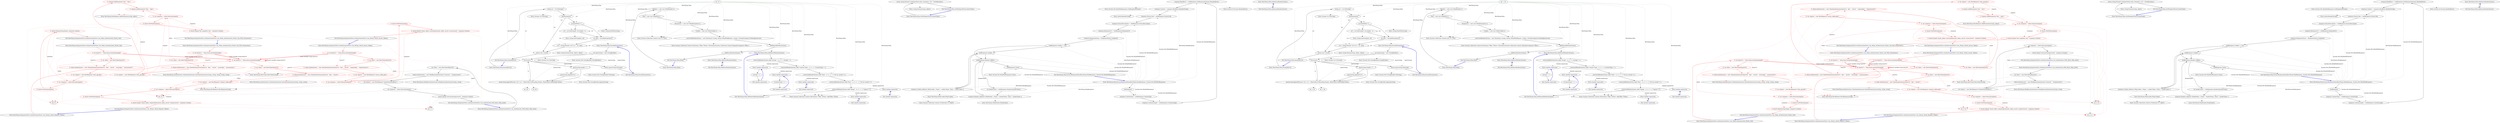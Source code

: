digraph  {
m0_44 [cluster="RestSharp.RestRequest.AddParameter(string, object)", file="AuthenticationTests.cs", label="Entry RestSharp.RestRequest.AddParameter(string, object)", span="219-219"];
m0_12 [cluster="RestSharp.IntegrationTests.AuthenticationTests.Can_Obtain_OAuth_Request_Token()", file="AuthenticationTests.cs", label="Entry RestSharp.IntegrationTests.AuthenticationTests.Can_Obtain_OAuth_Request_Token()", span="19-19"];
m0_13 [cluster="RestSharp.IntegrationTests.AuthenticationTests.Can_Obtain_OAuth_Request_Token()", color=red, community=0, file="AuthenticationTests.cs", label="0: var baseUrl = ''http://term.ie/oauth/example''", span="21-21"];
m0_14 [cluster="RestSharp.IntegrationTests.AuthenticationTests.Can_Obtain_OAuth_Request_Token()", color=red, community=0, file="AuthenticationTests.cs", label="0: var client = new RestClient(baseUrl)", span="22-22"];
m0_15 [cluster="RestSharp.IntegrationTests.AuthenticationTests.Can_Obtain_OAuth_Request_Token()", color=red, community=0, file="AuthenticationTests.cs", label="0: client.Authenticator = new OAuthAuthenticator(baseUrl, ''key'', ''secret'')", span="23-23"];
m0_17 [cluster="RestSharp.IntegrationTests.AuthenticationTests.Can_Obtain_OAuth_Request_Token()", color=red, community=0, file="AuthenticationTests.cs", label="0: var response = client.Execute(request)", span="25-25"];
m0_16 [cluster="RestSharp.IntegrationTests.AuthenticationTests.Can_Obtain_OAuth_Request_Token()", color=red, community=0, file="AuthenticationTests.cs", label="0: var request = new RestRequest(''request_token.php'')", span="24-24"];
m0_18 [cluster="RestSharp.IntegrationTests.AuthenticationTests.Can_Obtain_OAuth_Request_Token()", color=red, community=0, file="AuthenticationTests.cs", label="0: Assert.NotNull(response)", span="27-27"];
m0_19 [cluster="RestSharp.IntegrationTests.AuthenticationTests.Can_Obtain_OAuth_Request_Token()", color=red, community=0, file="AuthenticationTests.cs", label="0: Assert.Equal(''oauth_token=requestkey&oauth_token_secret=requestsecret'', response.Content)", span="28-28"];
m0_20 [cluster="RestSharp.IntegrationTests.AuthenticationTests.Can_Obtain_OAuth_Request_Token()", file="AuthenticationTests.cs", label="Exit RestSharp.IntegrationTests.AuthenticationTests.Can_Obtain_OAuth_Request_Token()", span="19-19"];
m0_33 [cluster="RestSharp.IntegrationTests.AuthenticationTests.Can_Make_Authenticated_OAuth_Call_With_Parameters()", file="AuthenticationTests.cs", label="Entry RestSharp.IntegrationTests.AuthenticationTests.Can_Make_Authenticated_OAuth_Call_With_Parameters()", span="46-46"];
m0_34 [cluster="RestSharp.IntegrationTests.AuthenticationTests.Can_Make_Authenticated_OAuth_Call_With_Parameters()", color=red, community=0, file="AuthenticationTests.cs", label="0: var baseUrl = ''http://term.ie/oauth/example''", span="48-48"];
m0_35 [cluster="RestSharp.IntegrationTests.AuthenticationTests.Can_Make_Authenticated_OAuth_Call_With_Parameters()", color=red, community=0, file="AuthenticationTests.cs", label="0: var client = new RestClient(baseUrl)", span="49-49"];
m0_36 [cluster="RestSharp.IntegrationTests.AuthenticationTests.Can_Make_Authenticated_OAuth_Call_With_Parameters()", color=red, community=0, file="AuthenticationTests.cs", label="0: client.Authenticator = new OAuthAuthenticator(baseUrl, ''key'', ''secret'', ''accesskey'', ''accesssecret'')", span="50-50"];
m0_40 [cluster="RestSharp.IntegrationTests.AuthenticationTests.Can_Make_Authenticated_OAuth_Call_With_Parameters()", color=red, community=0, file="AuthenticationTests.cs", label="0: var response = client.Execute(request)", span="54-54"];
m0_37 [cluster="RestSharp.IntegrationTests.AuthenticationTests.Can_Make_Authenticated_OAuth_Call_With_Parameters()", color=red, community=0, file="AuthenticationTests.cs", label="0: var request = new RestRequest(''echo_api.php'')", span="51-51"];
m0_38 [cluster="RestSharp.IntegrationTests.AuthenticationTests.Can_Make_Authenticated_OAuth_Call_With_Parameters()", color=red, community=0, file="AuthenticationTests.cs", label="0: request.AddParameter(''foo'', ''bar'')", span="52-52"];
m0_39 [cluster="RestSharp.IntegrationTests.AuthenticationTests.Can_Make_Authenticated_OAuth_Call_With_Parameters()", color=red, community=0, file="AuthenticationTests.cs", label="0: request.AddParameter(''fizz'', ''pop'')", span="53-53"];
m0_41 [cluster="RestSharp.IntegrationTests.AuthenticationTests.Can_Make_Authenticated_OAuth_Call_With_Parameters()", color=red, community=0, file="AuthenticationTests.cs", label="0: Assert.NotNull(response)", span="56-56"];
m0_42 [cluster="RestSharp.IntegrationTests.AuthenticationTests.Can_Make_Authenticated_OAuth_Call_With_Parameters()", color=red, community=0, file="AuthenticationTests.cs", label="0: Assert.Equal(''fizz=pop&foo=bar'', response.Content)", span="57-57"];
m0_43 [cluster="RestSharp.IntegrationTests.AuthenticationTests.Can_Make_Authenticated_OAuth_Call_With_Parameters()", file="AuthenticationTests.cs", label="Exit RestSharp.IntegrationTests.AuthenticationTests.Can_Make_Authenticated_OAuth_Call_With_Parameters()", span="46-46"];
m0_45 [cluster="RestSharp.IntegrationTests.AuthenticationTests.Can_Make_Authenticated_OAuth_Call()", file="AuthenticationTests.cs", label="Entry RestSharp.IntegrationTests.AuthenticationTests.Can_Make_Authenticated_OAuth_Call()", span="61-61"];
m0_46 [cluster="RestSharp.IntegrationTests.AuthenticationTests.Can_Make_Authenticated_OAuth_Call()", color=red, community=0, file="AuthenticationTests.cs", label="0: var baseUrl = ''http://term.ie/oauth/example''", span="63-63"];
m0_47 [cluster="RestSharp.IntegrationTests.AuthenticationTests.Can_Make_Authenticated_OAuth_Call()", color=red, community=0, file="AuthenticationTests.cs", label="0: var client = new RestClient(baseUrl)", span="64-64"];
m0_48 [cluster="RestSharp.IntegrationTests.AuthenticationTests.Can_Make_Authenticated_OAuth_Call()", color=red, community=0, file="AuthenticationTests.cs", label="0: client.Authenticator = new OAuthAuthenticator(baseUrl, ''key'', ''secret'', ''accesskey'', ''accesssecret'')", span="65-65"];
m0_50 [cluster="RestSharp.IntegrationTests.AuthenticationTests.Can_Make_Authenticated_OAuth_Call()", color=red, community=0, file="AuthenticationTests.cs", label="0: var response = client.Execute(request)", span="67-67"];
m0_49 [cluster="RestSharp.IntegrationTests.AuthenticationTests.Can_Make_Authenticated_OAuth_Call()", color=red, community=0, file="AuthenticationTests.cs", label="0: var request = new RestRequest(''echo_api.php'')", span="66-66"];
m0_51 [cluster="RestSharp.IntegrationTests.AuthenticationTests.Can_Make_Authenticated_OAuth_Call()", color=red, community=0, file="AuthenticationTests.cs", label="0: Assert.NotNull(response)", span="69-69"];
m0_52 [cluster="RestSharp.IntegrationTests.AuthenticationTests.Can_Make_Authenticated_OAuth_Call()", color=red, community=0, file="AuthenticationTests.cs", label="0: Assert.Equal(string.Empty, response.Content)", span="70-70"];
m0_53 [cluster="RestSharp.IntegrationTests.AuthenticationTests.Can_Make_Authenticated_OAuth_Call()", file="AuthenticationTests.cs", label="Exit RestSharp.IntegrationTests.AuthenticationTests.Can_Make_Authenticated_OAuth_Call()", span="61-61"];
m0_21 [cluster="RestSharp.Authenticators.OAuthAuthenticator.OAuthAuthenticator(string, string, string)", file="AuthenticationTests.cs", label="Entry RestSharp.Authenticators.OAuthAuthenticator.OAuthAuthenticator(string, string, string)", span="29-29"];
m0_9 [cluster="RestSharp.RestRequest.RestRequest(string)", file="AuthenticationTests.cs", label="Entry RestSharp.RestRequest.RestRequest(string)", span="64-64"];
m0_23 [cluster="RestSharp.IntegrationTests.AuthenticationTests.Can_Obtain_OAuth_Access_Token()", file="AuthenticationTests.cs", label="Entry RestSharp.IntegrationTests.AuthenticationTests.Can_Obtain_OAuth_Access_Token()", span="32-32"];
m0_24 [cluster="RestSharp.IntegrationTests.AuthenticationTests.Can_Obtain_OAuth_Access_Token()", color=red, community=0, file="AuthenticationTests.cs", label="0: var baseUrl = ''http://term.ie/oauth/example''", span="34-34"];
m0_25 [cluster="RestSharp.IntegrationTests.AuthenticationTests.Can_Obtain_OAuth_Access_Token()", color=red, community=0, file="AuthenticationTests.cs", label="0: var client = new RestClient(baseUrl)", span="35-35"];
m0_26 [cluster="RestSharp.IntegrationTests.AuthenticationTests.Can_Obtain_OAuth_Access_Token()", color=red, community=0, file="AuthenticationTests.cs", label="0: client.Authenticator = new OAuthAuthenticator(baseUrl, ''key'', ''secret'', ''requestkey'', ''requestsecret'')", span="36-36"];
m0_28 [cluster="RestSharp.IntegrationTests.AuthenticationTests.Can_Obtain_OAuth_Access_Token()", color=red, community=0, file="AuthenticationTests.cs", label="0: var response = client.Execute(request)", span="38-38"];
m0_27 [cluster="RestSharp.IntegrationTests.AuthenticationTests.Can_Obtain_OAuth_Access_Token()", color=red, community=0, file="AuthenticationTests.cs", label="0: var request = new RestRequest(''access_token.php'')", span="37-37"];
m0_29 [cluster="RestSharp.IntegrationTests.AuthenticationTests.Can_Obtain_OAuth_Access_Token()", color=red, community=0, file="AuthenticationTests.cs", label="0: Assert.NotNull(response)", span="40-40"];
m0_30 [cluster="RestSharp.IntegrationTests.AuthenticationTests.Can_Obtain_OAuth_Access_Token()", color=red, community=0, file="AuthenticationTests.cs", label="0: Assert.Equal(''oauth_token=accesskey&oauth_token_secret=accesssecret'', response.Content)", span="41-41"];
m0_31 [cluster="RestSharp.IntegrationTests.AuthenticationTests.Can_Obtain_OAuth_Access_Token()", file="AuthenticationTests.cs", label="Exit RestSharp.IntegrationTests.AuthenticationTests.Can_Obtain_OAuth_Access_Token()", span="32-32"];
m0_32 [cluster="RestSharp.Authenticators.OAuthAuthenticator.OAuthAuthenticator(string, string, string, string, string)", file="AuthenticationTests.cs", label="Entry RestSharp.Authenticators.OAuthAuthenticator.OAuthAuthenticator(string, string, string, string, string)", span="33-33"];
m0_8 [cluster="RestSharp.HttpBasicAuthenticator.HttpBasicAuthenticator(string, string)", file="AuthenticationTests.cs", label="Entry RestSharp.HttpBasicAuthenticator.HttpBasicAuthenticator(string, string)", span="27-27"];
m0_0 [cluster="RestSharp.IntegrationTests.AuthenticationTests.Can_Authenticate_With_Basic_Http_Auth()", file="AuthenticationTests.cs", label="Entry RestSharp.IntegrationTests.AuthenticationTests.Can_Authenticate_With_Basic_Http_Auth()", span="9-9"];
m0_1 [cluster="RestSharp.IntegrationTests.AuthenticationTests.Can_Authenticate_With_Basic_Http_Auth()", file="AuthenticationTests.cs", label="var client = new RestClient(BaseUrl)", span="10-10"];
m0_2 [cluster="RestSharp.IntegrationTests.AuthenticationTests.Can_Authenticate_With_Basic_Http_Auth()", file="AuthenticationTests.cs", label="client.Authenticator = new HttpBasicAuthenticator(''testuser'', ''testpassword'')", span="11-11"];
m0_4 [cluster="RestSharp.IntegrationTests.AuthenticationTests.Can_Authenticate_With_Basic_Http_Auth()", file="AuthenticationTests.cs", label="var response = client.Execute(request)", span="13-13"];
m0_3 [cluster="RestSharp.IntegrationTests.AuthenticationTests.Can_Authenticate_With_Basic_Http_Auth()", file="AuthenticationTests.cs", label="var request = new RestRequest(''Authentication/Basic'')", span="12-12"];
m0_5 [cluster="RestSharp.IntegrationTests.AuthenticationTests.Can_Authenticate_With_Basic_Http_Auth()", file="AuthenticationTests.cs", label="Assert.Equal(''testuser|testpassword'', response.Content)", span="15-15"];
m0_6 [cluster="RestSharp.IntegrationTests.AuthenticationTests.Can_Authenticate_With_Basic_Http_Auth()", file="AuthenticationTests.cs", label="Exit RestSharp.IntegrationTests.AuthenticationTests.Can_Authenticate_With_Basic_Http_Auth()", span="9-9"];
m0_7 [cluster="RestSharp.RestClient.RestClient(string)", file="AuthenticationTests.cs", label="Entry RestSharp.RestClient.RestClient(string)", span="54-54"];
m1_51 [cluster="RestSharp.Http.EncodeParameters()", file="Http.cs", label="Entry RestSharp.Http.EncodeParameters()", span="178-178"];
m1_54 [cluster="RestSharp.Http.EncodeParameters()", file="Http.cs", label="var querystring = new StringBuilder()", span="180-180"];
m1_55 [cluster="RestSharp.Http.EncodeParameters()", file="Http.cs", label=Parameters, span="181-181"];
m1_56 [cluster="RestSharp.Http.EncodeParameters()", file="Http.cs", label="querystring.Length > 1", span="183-183"];
m1_57 [cluster="RestSharp.Http.EncodeParameters()", file="Http.cs", label="querystring.Append(''&'')", span="184-184"];
m1_58 [cluster="RestSharp.Http.EncodeParameters()", file="Http.cs", label="querystring.AppendFormat(''{0}={1}'', HttpUtility.UrlEncode(p.Name), HttpUtility.UrlEncode(p.Value))", span="185-185"];
m1_59 [cluster="RestSharp.Http.EncodeParameters()", file="Http.cs", label="return querystring.ToString();", span="188-188"];
m1_60 [cluster="RestSharp.Http.EncodeParameters()", file="Http.cs", label="Exit RestSharp.Http.EncodeParameters()", span="178-178"];
m1_22 [cluster="System.Collections.Generic.IDictionary<TKey, TValue>.Add(TKey, TValue)", file="Http.cs", label="Entry System.Collections.Generic.IDictionary<TKey, TValue>.Add(TKey, TValue)", span="0-0"];
m1_61 [cluster="System.Text.StringBuilder.StringBuilder()", file="Http.cs", label="Entry System.Text.StringBuilder.StringBuilder()", span="0-0"];
m1_38 [cluster="string.Format(string, object)", file="Http.cs", label="Entry string.Format(string, object)", span="0-0"];
m1_9 [cluster="System.Collections.Generic.List<T>.List()", file="Http.cs", label="Entry System.Collections.Generic.List<T>.List()", span="0-0"];
m1_84 [cluster="System.Net.HttpWebResponse.GetResponseStream()", file="Http.cs", label="Entry System.Net.HttpWebResponse.GetResponseStream()", span="0-0"];
m1_33 [cluster="lambda expression", file="Http.cs", label="Entry lambda expression", span="152-152"];
m1_23 [cluster="lambda expression", file="Http.cs", label="Entry lambda expression", span="148-148"];
m1_26 [cluster="lambda expression", file="Http.cs", label="Entry lambda expression", span="149-149"];
m1_29 [cluster="lambda expression", file="Http.cs", label="Entry lambda expression", span="150-150"];
m1_31 [cluster="lambda expression", file="Http.cs", label="Entry lambda expression", span="151-151"];
m1_24 [cluster="lambda expression", file="Http.cs", label="r.Accept = v", span="148-148"];
m1_25 [cluster="lambda expression", file="Http.cs", label="Exit lambda expression", span="148-148"];
m1_27 [cluster="lambda expression", file="Http.cs", label="r.ContentType = v", span="149-149"];
m1_28 [cluster="lambda expression", file="Http.cs", label="Exit lambda expression", span="149-149"];
m1_30 [cluster="lambda expression", file="Http.cs", label="Exit lambda expression", span="150-150"];
m1_32 [cluster="lambda expression", file="Http.cs", label="Exit lambda expression", span="151-151"];
m1_34 [cluster="lambda expression", file="Http.cs", label="Exit lambda expression", span="152-152"];
m1_0 [cluster="RestSharp.Http.Http()", file="Http.cs", label="Entry RestSharp.Http.Http()", span="131-131"];
m1_1 [cluster="RestSharp.Http.Http()", file="Http.cs", label="Headers = new List<HttpHeader>()", span="133-133"];
m1_2 [cluster="RestSharp.Http.Http()", file="Http.cs", label="Files = new List<HttpFile>()", span="134-134"];
m1_3 [cluster="RestSharp.Http.Http()", file="Http.cs", label="Parameters = new List<HttpParameter>()", span="135-135"];
m1_4 [cluster="RestSharp.Http.Http()", file="Http.cs", label="Cookies = new List<HttpCookie>()", span="136-136"];
m1_5 [cluster="RestSharp.Http.Http()", file="Http.cs", label="_restrictedHeaderActions = new Dictionary<string, Action<HttpWebRequest, string>>(StringComparer.OrdinalIgnoreCase)", span="138-138"];
m1_6 [cluster="RestSharp.Http.Http()", file="Http.cs", label="AddSharedHeaderActions()", span="140-140"];
m1_7 [cluster="RestSharp.Http.Http()", file="Http.cs", label="AddSyncHeaderActions()", span="141-141"];
m1_8 [cluster="RestSharp.Http.Http()", file="Http.cs", label="Exit RestSharp.Http.Http()", span="131-131"];
m1_66 [cluster="RestSharp.Http.ExtractResponseData(RestSharp.HttpResponse, System.Net.HttpWebResponse)", file="Http.cs", label="Entry RestSharp.Http.ExtractResponseData(RestSharp.HttpResponse, System.Net.HttpWebResponse)", span="191-191"];
m1_67 [cluster="RestSharp.Http.ExtractResponseData(RestSharp.HttpResponse, System.Net.HttpWebResponse)", file="Http.cs", label=webResponse, span="193-193"];
m1_68 [cluster="RestSharp.Http.ExtractResponseData(RestSharp.HttpResponse, System.Net.HttpWebResponse)", file="Http.cs", label="response.ContentType = webResponse.ContentType", span="199-199"];
m1_69 [cluster="RestSharp.Http.ExtractResponseData(RestSharp.HttpResponse, System.Net.HttpWebResponse)", file="Http.cs", label="response.ContentLength = webResponse.ContentLength", span="200-200"];
m1_70 [cluster="RestSharp.Http.ExtractResponseData(RestSharp.HttpResponse, System.Net.HttpWebResponse)", file="Http.cs", label="response.RawBytes = webResponse.GetResponseStream().ReadAsBytes()", span="201-201"];
m1_71 [cluster="RestSharp.Http.ExtractResponseData(RestSharp.HttpResponse, System.Net.HttpWebResponse)", file="Http.cs", label="response.Content = response.RawBytes.ReadAsString()", span="202-202"];
m1_72 [cluster="RestSharp.Http.ExtractResponseData(RestSharp.HttpResponse, System.Net.HttpWebResponse)", file="Http.cs", label="response.StatusCode = webResponse.StatusCode", span="203-203"];
m1_73 [cluster="RestSharp.Http.ExtractResponseData(RestSharp.HttpResponse, System.Net.HttpWebResponse)", file="Http.cs", label="response.StatusDescription = webResponse.StatusDescription", span="204-204"];
m1_74 [cluster="RestSharp.Http.ExtractResponseData(RestSharp.HttpResponse, System.Net.HttpWebResponse)", file="Http.cs", label="response.ResponseUri = webResponse.ResponseUri", span="205-205"];
m1_75 [cluster="RestSharp.Http.ExtractResponseData(RestSharp.HttpResponse, System.Net.HttpWebResponse)", file="Http.cs", label="response.ResponseStatus = ResponseStatus.Completed", span="206-206"];
m1_76 [cluster="RestSharp.Http.ExtractResponseData(RestSharp.HttpResponse, System.Net.HttpWebResponse)", file="Http.cs", label="webResponse.Cookies != null", span="208-208"];
m1_77 [cluster="RestSharp.Http.ExtractResponseData(RestSharp.HttpResponse, System.Net.HttpWebResponse)", file="Http.cs", label="webResponse.Cookies", span="210-210"];
m1_78 [cluster="RestSharp.Http.ExtractResponseData(RestSharp.HttpResponse, System.Net.HttpWebResponse)", file="Http.cs", label="response.Cookies.Add(new HttpCookie { Name = cookie.Name, Value = cookie.Value })", span="212-212"];
m1_79 [cluster="RestSharp.Http.ExtractResponseData(RestSharp.HttpResponse, System.Net.HttpWebResponse)", file="Http.cs", label="webResponse.Headers.AllKeys", span="216-216"];
m1_80 [cluster="RestSharp.Http.ExtractResponseData(RestSharp.HttpResponse, System.Net.HttpWebResponse)", file="Http.cs", label="var headerValue = webResponse.Headers[headerName]", span="218-218"];
m1_81 [cluster="RestSharp.Http.ExtractResponseData(RestSharp.HttpResponse, System.Net.HttpWebResponse)", file="Http.cs", label="response.Headers.Add(new HttpHeader { Name = headerName, Value = headerValue })", span="219-219"];
m1_82 [cluster="RestSharp.Http.ExtractResponseData(RestSharp.HttpResponse, System.Net.HttpWebResponse)", file="Http.cs", label="webResponse.Close()", span="222-222"];
m1_83 [cluster="RestSharp.Http.ExtractResponseData(RestSharp.HttpResponse, System.Net.HttpWebResponse)", file="Http.cs", label="Exit RestSharp.Http.ExtractResponseData(RestSharp.HttpResponse, System.Net.HttpWebResponse)", span="191-191"];
m1_87 [cluster="RestSharp.HttpCookie.HttpCookie()", file="Http.cs", label="Entry RestSharp.HttpCookie.HttpCookie()", span="10-10"];
m1_62 [cluster="System.Text.StringBuilder.Append(string)", file="Http.cs", label="Entry System.Text.StringBuilder.Append(string)", span="0-0"];
m1_39 [cluster="RestSharp.Http.AssembleUrl()", file="Http.cs", label="Entry RestSharp.Http.AssembleUrl()", span="163-163"];
m1_40 [cluster="RestSharp.Http.AssembleUrl()", file="Http.cs", label="string url = Url.ToString()", span="165-165"];
m1_41 [cluster="RestSharp.Http.AssembleUrl()", file="Http.cs", label=HasParameters, span="166-166"];
m1_42 [cluster="RestSharp.Http.AssembleUrl()", file="Http.cs", label="url.EndsWith(''/'')", span="168-168"];
m1_43 [cluster="RestSharp.Http.AssembleUrl()", file="Http.cs", label="url = url.Substring(0, url.Length - 1)", span="170-170"];
m1_45 [cluster="RestSharp.Http.AssembleUrl()", file="Http.cs", label="url = string.Format(''{0}?{1}'', url, data)", span="173-173"];
m1_46 [cluster="RestSharp.Http.AssembleUrl()", file="Http.cs", label="return new Uri(url);", span="175-175"];
m1_44 [cluster="RestSharp.Http.AssembleUrl()", file="Http.cs", label="var data = EncodeParameters()", span="172-172"];
m1_47 [cluster="RestSharp.Http.AssembleUrl()", file="Http.cs", label="Exit RestSharp.Http.AssembleUrl()", span="163-163"];
m1_48 [cluster="System.Uri.ToString()", file="Http.cs", label="Entry System.Uri.ToString()", span="0-0"];
m1_12 [cluster="RestSharp.Http.AddSyncHeaderActions()", file="Http.cs", label="Entry RestSharp.Http.AddSyncHeaderActions()", span="144-144"];
m1_13 [cluster="RestSharp.Http.AddSyncHeaderActions()", file="Http.cs", label="Exit RestSharp.Http.AddSyncHeaderActions()", span="144-144"];
m1_86 [cluster="byte[].ReadAsString()", file="Http.cs", label="Entry byte[].ReadAsString()", span="63-63"];
m1_11 [cluster="RestSharp.Http.AddSharedHeaderActions()", file="Http.cs", label="Entry RestSharp.Http.AddSharedHeaderActions()", span="146-146"];
m1_16 [cluster="RestSharp.Http.AddSharedHeaderActions()", file="Http.cs", label="_restrictedHeaderActions.Add(''Accept'', (r, v) => r.Accept = v)", span="148-148"];
m1_17 [cluster="RestSharp.Http.AddSharedHeaderActions()", file="Http.cs", label="_restrictedHeaderActions.Add(''Content-Type'', (r, v) => r.ContentType = v)", span="149-149"];
m1_18 [cluster="RestSharp.Http.AddSharedHeaderActions()", file="Http.cs", label="_restrictedHeaderActions.Add(''Date'', (r, v) => { /* Set by system */ })", span="150-150"];
m1_19 [cluster="RestSharp.Http.AddSharedHeaderActions()", file="Http.cs", label="_restrictedHeaderActions.Add(''Host'', (r, v) => { /* Set by system */ })", span="151-151"];
m1_20 [cluster="RestSharp.Http.AddSharedHeaderActions()", file="Http.cs", label="_restrictedHeaderActions.Add(''Range'', (r, v) => { /* Ignore */ })", span="152-152"];
m1_21 [cluster="RestSharp.Http.AddSharedHeaderActions()", file="Http.cs", label="Exit RestSharp.Http.AddSharedHeaderActions()", span="146-146"];
m1_88 [cluster="System.Collections.Generic.ICollection<T>.Add(T)", file="Http.cs", label="Entry System.Collections.Generic.ICollection<T>.Add(T)", span="0-0"];
m1_65 [cluster="System.Text.StringBuilder.ToString()", file="Http.cs", label="Entry System.Text.StringBuilder.ToString()", span="0-0"];
m1_90 [cluster="System.Net.HttpWebResponse.Close()", file="Http.cs", label="Entry System.Net.HttpWebResponse.Close()", span="0-0"];
m1_53 [cluster="System.Uri.Uri(string)", file="Http.cs", label="Entry System.Uri.Uri(string)", span="0-0"];
m1_50 [cluster="string.Substring(int, int)", file="Http.cs", label="Entry string.Substring(int, int)", span="0-0"];
m1_52 [cluster="string.Format(string, object, object)", file="Http.cs", label="Entry string.Format(string, object, object)", span="0-0"];
m1_85 [cluster="System.IO.Stream.ReadAsBytes()", file="Http.cs", label="Entry System.IO.Stream.ReadAsBytes()", span="83-83"];
m1_49 [cluster="string.EndsWith(string)", file="Http.cs", label="Entry string.EndsWith(string)", span="0-0"];
m1_35 [cluster="RestSharp.Http.GetMultipartFormContentType()", file="Http.cs", label="Entry RestSharp.Http.GetMultipartFormContentType()", span="156-156"];
m1_36 [cluster="RestSharp.Http.GetMultipartFormContentType()", file="Http.cs", label="return string.Format(''multipart/form-data; boundary={0}'', FormBoundary);", span="158-158"];
m1_37 [cluster="RestSharp.Http.GetMultipartFormContentType()", file="Http.cs", label="Exit RestSharp.Http.GetMultipartFormContentType()", span="156-156"];
m1_10 [cluster="System.Collections.Generic.Dictionary<TKey, TValue>.Dictionary(System.Collections.Generic.IEqualityComparer<TKey>)", file="Http.cs", label="Entry System.Collections.Generic.Dictionary<TKey, TValue>.Dictionary(System.Collections.Generic.IEqualityComparer<TKey>)", span="0-0"];
m1_89 [cluster="RestSharp.HttpHeader.HttpHeader()", file="Http.cs", label="Entry RestSharp.HttpHeader.HttpHeader()", span="10-10"];
m1_14 [cluster="RestSharp.Http.AddAsyncHeaderActions()", file="Http.cs", label="Entry RestSharp.Http.AddAsyncHeaderActions()", span="145-145"];
m1_15 [cluster="RestSharp.Http.AddAsyncHeaderActions()", file="Http.cs", label="Exit RestSharp.Http.AddAsyncHeaderActions()", span="145-145"];
m2_1_51 [cluster="RestSharp.Http.EncodeParameters()", file=merged, label="Entry RestSharp.Http.EncodeParameters()", span="178-178"];
m2_1_54 [cluster="RestSharp.Http.EncodeParameters()", file=merged, label="var querystring = new StringBuilder()", span="180-180"];
m2_1_55 [cluster="RestSharp.Http.EncodeParameters()", file=merged, label=Parameters, span="181-181"];
m2_1_56 [cluster="RestSharp.Http.EncodeParameters()", file=merged, label="querystring.Length > 1", span="183-183"];
m2_1_57 [cluster="RestSharp.Http.EncodeParameters()", file=merged, label="querystring.Append(''&'')", span="184-184"];
m2_1_58 [cluster="RestSharp.Http.EncodeParameters()", file=merged, label="querystring.AppendFormat(''{0}={1}'', HttpUtility.UrlEncode(p.Name), HttpUtility.UrlEncode(p.Value))", span="185-185"];
m2_1_59 [cluster="RestSharp.Http.EncodeParameters()", file=merged, label="return querystring.ToString();", span="188-188"];
m2_1_60 [cluster="RestSharp.Http.EncodeParameters()", file=merged, label="Exit RestSharp.Http.EncodeParameters()", span="178-178"];
m2_1_22 [cluster="System.Collections.Generic.IDictionary<TKey, TValue>.Add(TKey, TValue)", file=merged, label="Entry System.Collections.Generic.IDictionary<TKey, TValue>.Add(TKey, TValue)", span="0-0"];
m2_0_9 [cluster="RestSharp.RestRequest.RestRequest(string)", file=merged, label="Entry RestSharp.RestRequest.RestRequest(string)", span="64-64"];
m2_1_61 [cluster="System.Text.StringBuilder.StringBuilder()", file=merged, label="Entry System.Text.StringBuilder.StringBuilder()", span="0-0"];
m2_1_38 [cluster="string.Format(string, object)", file=merged, label="Entry string.Format(string, object)", span="0-0"];
m2_0_8 [cluster="RestSharp.HttpBasicAuthenticator.HttpBasicAuthenticator(string, string)", file=merged, label="Entry RestSharp.HttpBasicAuthenticator.HttpBasicAuthenticator(string, string)", span="27-27"];
m2_1_9 [cluster="System.Collections.Generic.List<T>.List()", file=merged, label="Entry System.Collections.Generic.List<T>.List()", span="0-0"];
m2_1_84 [cluster="System.Net.HttpWebResponse.GetResponseStream()", file=merged, label="Entry System.Net.HttpWebResponse.GetResponseStream()", span="0-0"];
m2_1_31 [cluster="lambda expression", file=merged, label="Entry lambda expression", span="151-151"];
m2_1_33 [cluster="lambda expression", file=merged, label="Entry lambda expression", span="152-152"];
m2_1_23 [cluster="lambda expression", file=merged, label="Entry lambda expression", span="148-148"];
m2_1_26 [cluster="lambda expression", file=merged, label="Entry lambda expression", span="149-149"];
m2_1_29 [cluster="lambda expression", file=merged, label="Entry lambda expression", span="150-150"];
m2_1_24 [cluster="lambda expression", file=merged, label="r.Accept = v", span="148-148"];
m2_1_25 [cluster="lambda expression", file=merged, label="Exit lambda expression", span="148-148"];
m2_1_27 [cluster="lambda expression", file=merged, label="r.ContentType = v", span="149-149"];
m2_1_28 [cluster="lambda expression", file=merged, label="Exit lambda expression", span="149-149"];
m2_1_30 [cluster="lambda expression", file=merged, label="Exit lambda expression", span="150-150"];
m2_1_32 [cluster="lambda expression", file=merged, label="Exit lambda expression", span="151-151"];
m2_1_34 [cluster="lambda expression", file=merged, label="Exit lambda expression", span="152-152"];
m2_1_87 [cluster="RestSharp.HttpCookie.HttpCookie()", file=merged, label="Entry RestSharp.HttpCookie.HttpCookie()", span="10-10"];
m2_0_7 [cluster="RestSharp.RestClient.RestClient(string)", file=merged, label="Entry RestSharp.RestClient.RestClient(string)", span="54-54"];
m2_1_0 [cluster="RestSharp.Http.Http()", file=merged, label="Entry RestSharp.Http.Http()", span="131-131"];
m2_1_1 [cluster="RestSharp.Http.Http()", file=merged, label="Headers = new List<HttpHeader>()", span="133-133"];
m2_1_2 [cluster="RestSharp.Http.Http()", file=merged, label="Files = new List<HttpFile>()", span="134-134"];
m2_1_3 [cluster="RestSharp.Http.Http()", file=merged, label="Parameters = new List<HttpParameter>()", span="135-135"];
m2_1_4 [cluster="RestSharp.Http.Http()", file=merged, label="Cookies = new List<HttpCookie>()", span="136-136"];
m2_1_5 [cluster="RestSharp.Http.Http()", file=merged, label="_restrictedHeaderActions = new Dictionary<string, Action<HttpWebRequest, string>>(StringComparer.OrdinalIgnoreCase)", span="138-138"];
m2_1_6 [cluster="RestSharp.Http.Http()", file=merged, label="AddSharedHeaderActions()", span="140-140"];
m2_1_7 [cluster="RestSharp.Http.Http()", file=merged, label="AddSyncHeaderActions()", span="141-141"];
m2_1_8 [cluster="RestSharp.Http.Http()", file=merged, label="Exit RestSharp.Http.Http()", span="131-131"];
m2_1_66 [cluster="RestSharp.Http.ExtractResponseData(RestSharp.HttpResponse, System.Net.HttpWebResponse)", file=merged, label="Entry RestSharp.Http.ExtractResponseData(RestSharp.HttpResponse, System.Net.HttpWebResponse)", span="191-191"];
m2_1_67 [cluster="RestSharp.Http.ExtractResponseData(RestSharp.HttpResponse, System.Net.HttpWebResponse)", file=merged, label=webResponse, span="193-193"];
m2_1_68 [cluster="RestSharp.Http.ExtractResponseData(RestSharp.HttpResponse, System.Net.HttpWebResponse)", file=merged, label="response.ContentType = webResponse.ContentType", span="199-199"];
m2_1_69 [cluster="RestSharp.Http.ExtractResponseData(RestSharp.HttpResponse, System.Net.HttpWebResponse)", file=merged, label="response.ContentLength = webResponse.ContentLength", span="200-200"];
m2_1_70 [cluster="RestSharp.Http.ExtractResponseData(RestSharp.HttpResponse, System.Net.HttpWebResponse)", file=merged, label="response.RawBytes = webResponse.GetResponseStream().ReadAsBytes()", span="201-201"];
m2_1_71 [cluster="RestSharp.Http.ExtractResponseData(RestSharp.HttpResponse, System.Net.HttpWebResponse)", file=merged, label="response.Content = response.RawBytes.ReadAsString()", span="202-202"];
m2_1_72 [cluster="RestSharp.Http.ExtractResponseData(RestSharp.HttpResponse, System.Net.HttpWebResponse)", file=merged, label="response.StatusCode = webResponse.StatusCode", span="203-203"];
m2_1_73 [cluster="RestSharp.Http.ExtractResponseData(RestSharp.HttpResponse, System.Net.HttpWebResponse)", file=merged, label="response.StatusDescription = webResponse.StatusDescription", span="204-204"];
m2_1_74 [cluster="RestSharp.Http.ExtractResponseData(RestSharp.HttpResponse, System.Net.HttpWebResponse)", file=merged, label="response.ResponseUri = webResponse.ResponseUri", span="205-205"];
m2_1_75 [cluster="RestSharp.Http.ExtractResponseData(RestSharp.HttpResponse, System.Net.HttpWebResponse)", file=merged, label="response.ResponseStatus = ResponseStatus.Completed", span="206-206"];
m2_1_76 [cluster="RestSharp.Http.ExtractResponseData(RestSharp.HttpResponse, System.Net.HttpWebResponse)", file=merged, label="webResponse.Cookies != null", span="208-208"];
m2_1_77 [cluster="RestSharp.Http.ExtractResponseData(RestSharp.HttpResponse, System.Net.HttpWebResponse)", file=merged, label="webResponse.Cookies", span="210-210"];
m2_1_78 [cluster="RestSharp.Http.ExtractResponseData(RestSharp.HttpResponse, System.Net.HttpWebResponse)", file=merged, label="response.Cookies.Add(new HttpCookie { Name = cookie.Name, Value = cookie.Value })", span="212-212"];
m2_1_79 [cluster="RestSharp.Http.ExtractResponseData(RestSharp.HttpResponse, System.Net.HttpWebResponse)", file=merged, label="webResponse.Headers.AllKeys", span="216-216"];
m2_1_80 [cluster="RestSharp.Http.ExtractResponseData(RestSharp.HttpResponse, System.Net.HttpWebResponse)", file=merged, label="var headerValue = webResponse.Headers[headerName]", span="218-218"];
m2_1_81 [cluster="RestSharp.Http.ExtractResponseData(RestSharp.HttpResponse, System.Net.HttpWebResponse)", file=merged, label="response.Headers.Add(new HttpHeader { Name = headerName, Value = headerValue })", span="219-219"];
m2_1_82 [cluster="RestSharp.Http.ExtractResponseData(RestSharp.HttpResponse, System.Net.HttpWebResponse)", file=merged, label="webResponse.Close()", span="222-222"];
m2_1_83 [cluster="RestSharp.Http.ExtractResponseData(RestSharp.HttpResponse, System.Net.HttpWebResponse)", file=merged, label="Exit RestSharp.Http.ExtractResponseData(RestSharp.HttpResponse, System.Net.HttpWebResponse)", span="191-191"];
m2_0_33 [cluster="RestSharp.IntegrationTests.AuthenticationTests.Can_Make_Authenticated_OAuth_Call_With_Parameters()", file=merged, label="Entry RestSharp.IntegrationTests.AuthenticationTests.Can_Make_Authenticated_OAuth_Call_With_Parameters()", span="46-46"];
m2_0_34 [cluster="RestSharp.IntegrationTests.AuthenticationTests.Can_Make_Authenticated_OAuth_Call_With_Parameters()", color=red, community=0, file=merged, label="0: var baseUrl = ''http://term.ie/oauth/example''", span="48-48"];
m2_0_35 [cluster="RestSharp.IntegrationTests.AuthenticationTests.Can_Make_Authenticated_OAuth_Call_With_Parameters()", color=red, community=0, file=merged, label="0: var client = new RestClient(baseUrl)", span="49-49"];
m2_0_36 [cluster="RestSharp.IntegrationTests.AuthenticationTests.Can_Make_Authenticated_OAuth_Call_With_Parameters()", color=red, community=0, file=merged, label="0: client.Authenticator = new OAuthAuthenticator(baseUrl, ''key'', ''secret'', ''accesskey'', ''accesssecret'')", span="50-50"];
m2_0_40 [cluster="RestSharp.IntegrationTests.AuthenticationTests.Can_Make_Authenticated_OAuth_Call_With_Parameters()", color=red, community=0, file=merged, label="0: var response = client.Execute(request)", span="54-54"];
m2_0_37 [cluster="RestSharp.IntegrationTests.AuthenticationTests.Can_Make_Authenticated_OAuth_Call_With_Parameters()", color=red, community=0, file=merged, label="0: var request = new RestRequest(''echo_api.php'')", span="51-51"];
m2_0_38 [cluster="RestSharp.IntegrationTests.AuthenticationTests.Can_Make_Authenticated_OAuth_Call_With_Parameters()", color=red, community=0, file=merged, label="0: request.AddParameter(''foo'', ''bar'')", span="52-52"];
m2_0_39 [cluster="RestSharp.IntegrationTests.AuthenticationTests.Can_Make_Authenticated_OAuth_Call_With_Parameters()", color=red, community=0, file=merged, label="0: request.AddParameter(''fizz'', ''pop'')", span="53-53"];
m2_0_41 [cluster="RestSharp.IntegrationTests.AuthenticationTests.Can_Make_Authenticated_OAuth_Call_With_Parameters()", color=red, community=0, file=merged, label="0: Assert.NotNull(response)", span="56-56"];
m2_0_42 [cluster="RestSharp.IntegrationTests.AuthenticationTests.Can_Make_Authenticated_OAuth_Call_With_Parameters()", color=red, community=0, file=merged, label="0: Assert.Equal(''fizz=pop&foo=bar'', response.Content)", span="57-57"];
m2_0_43 [cluster="RestSharp.IntegrationTests.AuthenticationTests.Can_Make_Authenticated_OAuth_Call_With_Parameters()", file=merged, label="Exit RestSharp.IntegrationTests.AuthenticationTests.Can_Make_Authenticated_OAuth_Call_With_Parameters()", span="46-46"];
m2_1_62 [cluster="System.Text.StringBuilder.Append(string)", file=merged, label="Entry System.Text.StringBuilder.Append(string)", span="0-0"];
m2_1_39 [cluster="RestSharp.Http.AssembleUrl()", file=merged, label="Entry RestSharp.Http.AssembleUrl()", span="163-163"];
m2_1_40 [cluster="RestSharp.Http.AssembleUrl()", file=merged, label="string url = Url.ToString()", span="165-165"];
m2_1_41 [cluster="RestSharp.Http.AssembleUrl()", file=merged, label=HasParameters, span="166-166"];
m2_1_42 [cluster="RestSharp.Http.AssembleUrl()", file=merged, label="url.EndsWith(''/'')", span="168-168"];
m2_1_43 [cluster="RestSharp.Http.AssembleUrl()", file=merged, label="url = url.Substring(0, url.Length - 1)", span="170-170"];
m2_1_45 [cluster="RestSharp.Http.AssembleUrl()", file=merged, label="url = string.Format(''{0}?{1}'', url, data)", span="173-173"];
m2_1_46 [cluster="RestSharp.Http.AssembleUrl()", file=merged, label="return new Uri(url);", span="175-175"];
m2_1_44 [cluster="RestSharp.Http.AssembleUrl()", file=merged, label="var data = EncodeParameters()", span="172-172"];
m2_1_47 [cluster="RestSharp.Http.AssembleUrl()", file=merged, label="Exit RestSharp.Http.AssembleUrl()", span="163-163"];
m2_0_21 [cluster="RestSharp.Authenticators.OAuthAuthenticator.OAuthAuthenticator(string, string, string)", file=merged, label="Entry RestSharp.Authenticators.OAuthAuthenticator.OAuthAuthenticator(string, string, string)", span="29-29"];
m2_1_48 [cluster="System.Uri.ToString()", file=merged, label="Entry System.Uri.ToString()", span="0-0"];
m2_1_12 [cluster="RestSharp.Http.AddSyncHeaderActions()", file=merged, label="Entry RestSharp.Http.AddSyncHeaderActions()", span="144-144"];
m2_1_13 [cluster="RestSharp.Http.AddSyncHeaderActions()", file=merged, label="Exit RestSharp.Http.AddSyncHeaderActions()", span="144-144"];
m2_1_86 [cluster="byte[].ReadAsString()", file=merged, label="Entry byte[].ReadAsString()", span="63-63"];
m2_1_11 [cluster="RestSharp.Http.AddSharedHeaderActions()", file=merged, label="Entry RestSharp.Http.AddSharedHeaderActions()", span="146-146"];
m2_1_16 [cluster="RestSharp.Http.AddSharedHeaderActions()", file=merged, label="_restrictedHeaderActions.Add(''Accept'', (r, v) => r.Accept = v)", span="148-148"];
m2_1_17 [cluster="RestSharp.Http.AddSharedHeaderActions()", file=merged, label="_restrictedHeaderActions.Add(''Content-Type'', (r, v) => r.ContentType = v)", span="149-149"];
m2_1_18 [cluster="RestSharp.Http.AddSharedHeaderActions()", file=merged, label="_restrictedHeaderActions.Add(''Date'', (r, v) => { /* Set by system */ })", span="150-150"];
m2_1_19 [cluster="RestSharp.Http.AddSharedHeaderActions()", file=merged, label="_restrictedHeaderActions.Add(''Host'', (r, v) => { /* Set by system */ })", span="151-151"];
m2_1_20 [cluster="RestSharp.Http.AddSharedHeaderActions()", file=merged, label="_restrictedHeaderActions.Add(''Range'', (r, v) => { /* Ignore */ })", span="152-152"];
m2_1_21 [cluster="RestSharp.Http.AddSharedHeaderActions()", file=merged, label="Exit RestSharp.Http.AddSharedHeaderActions()", span="146-146"];
m2_0_44 [cluster="RestSharp.RestRequest.AddParameter(string, object)", file=merged, label="Entry RestSharp.RestRequest.AddParameter(string, object)", span="219-219"];
m2_0_12 [cluster="RestSharp.IntegrationTests.AuthenticationTests.Can_Obtain_OAuth_Request_Token()", file=merged, label="Entry RestSharp.IntegrationTests.AuthenticationTests.Can_Obtain_OAuth_Request_Token()", span="19-19"];
m2_0_13 [cluster="RestSharp.IntegrationTests.AuthenticationTests.Can_Obtain_OAuth_Request_Token()", color=red, community=0, file=merged, label="0: var baseUrl = ''http://term.ie/oauth/example''", span="21-21"];
m2_0_14 [cluster="RestSharp.IntegrationTests.AuthenticationTests.Can_Obtain_OAuth_Request_Token()", color=red, community=0, file=merged, label="0: var client = new RestClient(baseUrl)", span="22-22"];
m2_0_15 [cluster="RestSharp.IntegrationTests.AuthenticationTests.Can_Obtain_OAuth_Request_Token()", color=red, community=0, file=merged, label="0: client.Authenticator = new OAuthAuthenticator(baseUrl, ''key'', ''secret'')", span="23-23"];
m2_0_17 [cluster="RestSharp.IntegrationTests.AuthenticationTests.Can_Obtain_OAuth_Request_Token()", color=red, community=0, file=merged, label="0: var response = client.Execute(request)", span="25-25"];
m2_0_16 [cluster="RestSharp.IntegrationTests.AuthenticationTests.Can_Obtain_OAuth_Request_Token()", color=red, community=0, file=merged, label="0: var request = new RestRequest(''request_token.php'')", span="24-24"];
m2_0_18 [cluster="RestSharp.IntegrationTests.AuthenticationTests.Can_Obtain_OAuth_Request_Token()", color=red, community=0, file=merged, label="0: Assert.NotNull(response)", span="27-27"];
m2_0_19 [cluster="RestSharp.IntegrationTests.AuthenticationTests.Can_Obtain_OAuth_Request_Token()", color=red, community=0, file=merged, label="0: Assert.Equal(''oauth_token=requestkey&oauth_token_secret=requestsecret'', response.Content)", span="28-28"];
m2_0_20 [cluster="RestSharp.IntegrationTests.AuthenticationTests.Can_Obtain_OAuth_Request_Token()", file=merged, label="Exit RestSharp.IntegrationTests.AuthenticationTests.Can_Obtain_OAuth_Request_Token()", span="19-19"];
m2_1_65 [cluster="System.Text.StringBuilder.ToString()", file=merged, label="Entry System.Text.StringBuilder.ToString()", span="0-0"];
m2_1_88 [cluster="System.Collections.Generic.ICollection<T>.Add(T)", file=merged, label="Entry System.Collections.Generic.ICollection<T>.Add(T)", span="0-0"];
m2_1_90 [cluster="System.Net.HttpWebResponse.Close()", file=merged, label="Entry System.Net.HttpWebResponse.Close()", span="0-0"];
m2_1_53 [cluster="System.Uri.Uri(string)", file=merged, label="Entry System.Uri.Uri(string)", span="0-0"];
m2_1_50 [cluster="string.Substring(int, int)", file=merged, label="Entry string.Substring(int, int)", span="0-0"];
m2_0_32 [cluster="RestSharp.Authenticators.OAuthAuthenticator.OAuthAuthenticator(string, string, string, string, string)", file=merged, label="Entry RestSharp.Authenticators.OAuthAuthenticator.OAuthAuthenticator(string, string, string, string, string)", span="33-33"];
m2_1_52 [cluster="string.Format(string, object, object)", file=merged, label="Entry string.Format(string, object, object)", span="0-0"];
m2_1_85 [cluster="System.IO.Stream.ReadAsBytes()", file=merged, label="Entry System.IO.Stream.ReadAsBytes()", span="83-83"];
m2_0_45 [cluster="RestSharp.IntegrationTests.AuthenticationTests.Can_Make_Authenticated_OAuth_Call()", file=merged, label="Entry RestSharp.IntegrationTests.AuthenticationTests.Can_Make_Authenticated_OAuth_Call()", span="61-61"];
m2_0_46 [cluster="RestSharp.IntegrationTests.AuthenticationTests.Can_Make_Authenticated_OAuth_Call()", color=red, community=0, file=merged, label="0: var baseUrl = ''http://term.ie/oauth/example''", span="63-63"];
m2_0_47 [cluster="RestSharp.IntegrationTests.AuthenticationTests.Can_Make_Authenticated_OAuth_Call()", color=red, community=0, file=merged, label="0: var client = new RestClient(baseUrl)", span="64-64"];
m2_0_48 [cluster="RestSharp.IntegrationTests.AuthenticationTests.Can_Make_Authenticated_OAuth_Call()", color=red, community=0, file=merged, label="0: client.Authenticator = new OAuthAuthenticator(baseUrl, ''key'', ''secret'', ''accesskey'', ''accesssecret'')", span="65-65"];
m2_0_50 [cluster="RestSharp.IntegrationTests.AuthenticationTests.Can_Make_Authenticated_OAuth_Call()", color=red, community=0, file=merged, label="0: var response = client.Execute(request)", span="67-67"];
m2_0_49 [cluster="RestSharp.IntegrationTests.AuthenticationTests.Can_Make_Authenticated_OAuth_Call()", color=red, community=0, file=merged, label="0: var request = new RestRequest(''echo_api.php'')", span="66-66"];
m2_0_51 [cluster="RestSharp.IntegrationTests.AuthenticationTests.Can_Make_Authenticated_OAuth_Call()", color=red, community=0, file=merged, label="0: Assert.NotNull(response)", span="69-69"];
m2_0_52 [cluster="RestSharp.IntegrationTests.AuthenticationTests.Can_Make_Authenticated_OAuth_Call()", color=red, community=0, file=merged, label="0: Assert.Equal(string.Empty, response.Content)", span="70-70"];
m2_0_53 [cluster="RestSharp.IntegrationTests.AuthenticationTests.Can_Make_Authenticated_OAuth_Call()", file=merged, label="Exit RestSharp.IntegrationTests.AuthenticationTests.Can_Make_Authenticated_OAuth_Call()", span="61-61"];
m2_1_49 [cluster="string.EndsWith(string)", file=merged, label="Entry string.EndsWith(string)", span="0-0"];
m2_1_35 [cluster="RestSharp.Http.GetMultipartFormContentType()", file=merged, label="Entry RestSharp.Http.GetMultipartFormContentType()", span="156-156"];
m2_1_36 [cluster="RestSharp.Http.GetMultipartFormContentType()", file=merged, label="return string.Format(''multipart/form-data; boundary={0}'', FormBoundary);", span="158-158"];
m2_1_37 [cluster="RestSharp.Http.GetMultipartFormContentType()", file=merged, label="Exit RestSharp.Http.GetMultipartFormContentType()", span="156-156"];
m2_1_10 [cluster="System.Collections.Generic.Dictionary<TKey, TValue>.Dictionary(System.Collections.Generic.IEqualityComparer<TKey>)", file=merged, label="Entry System.Collections.Generic.Dictionary<TKey, TValue>.Dictionary(System.Collections.Generic.IEqualityComparer<TKey>)", span="0-0"];
m2_0_23 [cluster="RestSharp.IntegrationTests.AuthenticationTests.Can_Obtain_OAuth_Access_Token()", file=merged, label="Entry RestSharp.IntegrationTests.AuthenticationTests.Can_Obtain_OAuth_Access_Token()", span="32-32"];
m2_0_24 [cluster="RestSharp.IntegrationTests.AuthenticationTests.Can_Obtain_OAuth_Access_Token()", color=red, community=0, file=merged, label="0: var baseUrl = ''http://term.ie/oauth/example''", span="34-34"];
m2_0_25 [cluster="RestSharp.IntegrationTests.AuthenticationTests.Can_Obtain_OAuth_Access_Token()", color=red, community=0, file=merged, label="0: var client = new RestClient(baseUrl)", span="35-35"];
m2_0_26 [cluster="RestSharp.IntegrationTests.AuthenticationTests.Can_Obtain_OAuth_Access_Token()", color=red, community=0, file=merged, label="0: client.Authenticator = new OAuthAuthenticator(baseUrl, ''key'', ''secret'', ''requestkey'', ''requestsecret'')", span="36-36"];
m2_0_28 [cluster="RestSharp.IntegrationTests.AuthenticationTests.Can_Obtain_OAuth_Access_Token()", color=red, community=0, file=merged, label="0: var response = client.Execute(request)", span="38-38"];
m2_0_27 [cluster="RestSharp.IntegrationTests.AuthenticationTests.Can_Obtain_OAuth_Access_Token()", color=red, community=0, file=merged, label="0: var request = new RestRequest(''access_token.php'')", span="37-37"];
m2_0_29 [cluster="RestSharp.IntegrationTests.AuthenticationTests.Can_Obtain_OAuth_Access_Token()", color=red, community=0, file=merged, label="0: Assert.NotNull(response)", span="40-40"];
m2_0_30 [cluster="RestSharp.IntegrationTests.AuthenticationTests.Can_Obtain_OAuth_Access_Token()", color=red, community=0, file=merged, label="0: Assert.Equal(''oauth_token=accesskey&oauth_token_secret=accesssecret'', response.Content)", span="41-41"];
m2_0_31 [cluster="RestSharp.IntegrationTests.AuthenticationTests.Can_Obtain_OAuth_Access_Token()", file=merged, label="Exit RestSharp.IntegrationTests.AuthenticationTests.Can_Obtain_OAuth_Access_Token()", span="32-32"];
m2_1_14 [cluster="RestSharp.Http.AddAsyncHeaderActions()", file=merged, label="Entry RestSharp.Http.AddAsyncHeaderActions()", span="145-145"];
m2_1_15 [cluster="RestSharp.Http.AddAsyncHeaderActions()", file=merged, label="Exit RestSharp.Http.AddAsyncHeaderActions()", span="145-145"];
m2_1_89 [cluster="RestSharp.HttpHeader.HttpHeader()", file=merged, label="Entry RestSharp.HttpHeader.HttpHeader()", span="10-10"];
m2_0_0 [cluster="RestSharp.IntegrationTests.AuthenticationTests.Can_Authenticate_With_Basic_Http_Auth()", file=merged, label="Entry RestSharp.IntegrationTests.AuthenticationTests.Can_Authenticate_With_Basic_Http_Auth()", span="9-9"];
m2_0_1 [cluster="RestSharp.IntegrationTests.AuthenticationTests.Can_Authenticate_With_Basic_Http_Auth()", file=merged, label="var client = new RestClient(BaseUrl)", span="10-10"];
m2_0_2 [cluster="RestSharp.IntegrationTests.AuthenticationTests.Can_Authenticate_With_Basic_Http_Auth()", file=merged, label="client.Authenticator = new HttpBasicAuthenticator(''testuser'', ''testpassword'')", span="11-11"];
m2_0_4 [cluster="RestSharp.IntegrationTests.AuthenticationTests.Can_Authenticate_With_Basic_Http_Auth()", file=merged, label="var response = client.Execute(request)", span="13-13"];
m2_0_3 [cluster="RestSharp.IntegrationTests.AuthenticationTests.Can_Authenticate_With_Basic_Http_Auth()", file=merged, label="var request = new RestRequest(''Authentication/Basic'')", span="12-12"];
m2_0_5 [cluster="RestSharp.IntegrationTests.AuthenticationTests.Can_Authenticate_With_Basic_Http_Auth()", file=merged, label="Assert.Equal(''testuser|testpassword'', response.Content)", span="15-15"];
m2_0_6 [cluster="RestSharp.IntegrationTests.AuthenticationTests.Can_Authenticate_With_Basic_Http_Auth()", file=merged, label="Exit RestSharp.IntegrationTests.AuthenticationTests.Can_Authenticate_With_Basic_Http_Auth()", span="9-9"];
m0_10;
m0_22;
m0_11;
m1_63;
m1_64;
m2_1_63;
m2_1_64;
m2_0_10;
m2_0_22;
m2_0_11;
m1_91;
m2_1_91;
m0_12 -> m0_13  [color=red, key=0, style=solid];
m0_13 -> m0_13  [color=red, key=3, label="Local variable string baseUrl", style=bold];
m0_13 -> m0_14  [color=red, key=0, style=solid];
m0_13 -> m0_15  [color=red, key=1, label=baseUrl, style=dashed];
m0_14 -> m0_7  [color=red, key=2, style=dotted];
m0_14 -> m0_15  [color=red, key=0, style=solid];
m0_14 -> m0_17  [color=red, key=1, label=client, style=dashed];
m0_15 -> m0_16  [color=red, key=0, style=solid];
m0_15 -> m0_21  [color=red, key=2, style=dotted];
m0_17 -> m0_10  [color=red, key=2, style=dotted];
m0_17 -> m0_18  [color=red, key=0, style=solid];
m0_17 -> m0_19  [color=red, key=1, label=response, style=dashed];
m0_16 -> m0_9  [color=red, key=2, style=dotted];
m0_16 -> m0_17  [color=red, key=0, style=solid];
m0_18 -> m0_19  [color=red, key=0, style=solid];
m0_18 -> m0_22  [color=red, key=2, style=dotted];
m0_19 -> m0_11  [color=red, key=2, style=dotted];
m0_19 -> m0_20  [color=red, key=0, style=solid];
m0_20 -> m0_12  [color=blue, key=0, style=bold];
m0_33 -> m0_34  [color=red, key=0, style=solid];
m0_34 -> m0_13  [color=red, key=3, label="Local variable string baseUrl", style=bold];
m0_34 -> m0_35  [color=red, key=0, style=solid];
m0_34 -> m0_36  [color=red, key=1, label=baseUrl, style=dashed];
m0_35 -> m0_7  [color=red, key=2, style=dotted];
m0_35 -> m0_36  [color=red, key=0, style=solid];
m0_35 -> m0_40  [color=red, key=1, label=client, style=dashed];
m0_36 -> m0_32  [color=red, key=2, style=dotted];
m0_36 -> m0_37  [color=red, key=0, style=solid];
m0_40 -> m0_10  [color=red, key=2, style=dotted];
m0_40 -> m0_41  [color=red, key=0, style=solid];
m0_40 -> m0_42  [color=red, key=1, label=response, style=dashed];
m0_37 -> m0_9  [color=red, key=2, style=dotted];
m0_37 -> m0_38  [color=red, key=0, style=solid];
m0_37 -> m0_39  [color=red, key=1, label=request, style=dashed];
m0_37 -> m0_40  [color=red, key=1, label=request, style=dashed];
m0_38 -> m0_39  [color=red, key=0, style=solid];
m0_38 -> m0_44  [color=red, key=2, style=dotted];
m0_39 -> m0_40  [color=red, key=0, style=solid];
m0_39 -> m0_44  [color=red, key=2, style=dotted];
m0_41 -> m0_22  [color=red, key=2, style=dotted];
m0_41 -> m0_42  [color=red, key=0, style=solid];
m0_42 -> m0_11  [color=red, key=2, style=dotted];
m0_42 -> m0_43  [color=red, key=0, style=solid];
m0_43 -> m0_33  [color=blue, key=0, style=bold];
m0_45 -> m0_46  [color=red, key=0, style=solid];
m0_46 -> m0_13  [color=red, key=3, label="Local variable string baseUrl", style=bold];
m0_46 -> m0_47  [color=red, key=0, style=solid];
m0_46 -> m0_48  [color=red, key=1, label=baseUrl, style=dashed];
m0_47 -> m0_7  [color=red, key=2, style=dotted];
m0_47 -> m0_48  [color=red, key=0, style=solid];
m0_47 -> m0_50  [color=red, key=1, label=client, style=dashed];
m0_48 -> m0_32  [color=red, key=2, style=dotted];
m0_48 -> m0_49  [color=red, key=0, style=solid];
m0_50 -> m0_10  [color=red, key=2, style=dotted];
m0_50 -> m0_51  [color=red, key=0, style=solid];
m0_50 -> m0_52  [color=red, key=1, label=response, style=dashed];
m0_49 -> m0_9  [color=red, key=2, style=dotted];
m0_49 -> m0_50  [color=red, key=0, style=solid];
m0_51 -> m0_22  [color=red, key=2, style=dotted];
m0_51 -> m0_52  [color=red, key=0, style=solid];
m0_52 -> m0_11  [color=red, key=2, style=dotted];
m0_52 -> m0_53  [color=red, key=0, style=solid];
m0_53 -> m0_45  [color=blue, key=0, style=bold];
m0_23 -> m0_24  [color=red, key=0, style=solid];
m0_24 -> m0_13  [color=red, key=3, label="Local variable string baseUrl", style=bold];
m0_24 -> m0_25  [color=red, key=0, style=solid];
m0_24 -> m0_26  [color=red, key=1, label=baseUrl, style=dashed];
m0_25 -> m0_7  [color=red, key=2, style=dotted];
m0_25 -> m0_26  [color=red, key=0, style=solid];
m0_25 -> m0_28  [color=red, key=1, label=client, style=dashed];
m0_26 -> m0_27  [color=red, key=0, style=solid];
m0_26 -> m0_32  [color=red, key=2, style=dotted];
m0_28 -> m0_10  [color=red, key=2, style=dotted];
m0_28 -> m0_29  [color=red, key=0, style=solid];
m0_28 -> m0_30  [color=red, key=1, label=response, style=dashed];
m0_27 -> m0_9  [color=red, key=2, style=dotted];
m0_27 -> m0_28  [color=red, key=0, style=solid];
m0_29 -> m0_22  [color=red, key=2, style=dotted];
m0_29 -> m0_30  [color=red, key=0, style=solid];
m0_30 -> m0_11  [color=red, key=2, style=dotted];
m0_30 -> m0_31  [color=red, key=0, style=solid];
m0_31 -> m0_23  [color=blue, key=0, style=bold];
m0_0 -> m0_1  [key=0, style=solid];
m0_1 -> m0_2  [key=0, style=solid];
m0_1 -> m0_4  [color=darkseagreen4, key=1, label=client, style=dashed];
m0_1 -> m0_7  [key=2, style=dotted];
m0_2 -> m0_3  [key=0, style=solid];
m0_2 -> m0_8  [key=2, style=dotted];
m0_4 -> m0_5  [key=0, style=solid];
m0_4 -> m0_10  [key=2, style=dotted];
m0_3 -> m0_4  [key=0, style=solid];
m0_3 -> m0_9  [key=2, style=dotted];
m0_5 -> m0_6  [key=0, style=solid];
m0_5 -> m0_11  [key=2, style=dotted];
m0_6 -> m0_0  [color=blue, key=0, style=bold];
m1_51 -> m1_54  [key=0, style=solid];
m1_54 -> m1_55  [key=0, style=solid];
m1_54 -> m1_56  [color=darkseagreen4, key=1, label=querystring, style=dashed];
m1_54 -> m1_57  [color=darkseagreen4, key=1, label=querystring, style=dashed];
m1_54 -> m1_58  [color=darkseagreen4, key=1, label=querystring, style=dashed];
m1_54 -> m1_59  [color=darkseagreen4, key=1, label=querystring, style=dashed];
m1_54 -> m1_61  [key=2, style=dotted];
m1_55 -> m1_56  [key=0, style=solid];
m1_55 -> m1_58  [color=darkseagreen4, key=1, label=p, style=dashed];
m1_55 -> m1_59  [key=0, style=solid];
m1_56 -> m1_57  [key=0, style=solid];
m1_56 -> m1_58  [key=0, style=solid];
m1_57 -> m1_58  [key=0, style=solid];
m1_57 -> m1_62  [key=2, style=dotted];
m1_58 -> m1_55  [key=0, style=solid];
m1_58 -> m1_63  [key=2, style=dotted];
m1_58 -> m1_64  [key=2, style=dotted];
m1_59 -> m1_60  [key=0, style=solid];
m1_59 -> m1_65  [key=2, style=dotted];
m1_60 -> m1_51  [color=blue, key=0, style=bold];
m1_33 -> m1_34  [key=0, style=solid];
m1_23 -> m1_24  [key=0, style=solid];
m1_26 -> m1_27  [key=0, style=solid];
m1_29 -> m1_30  [key=0, style=solid];
m1_31 -> m1_32  [key=0, style=solid];
m1_24 -> m1_25  [key=0, style=solid];
m1_25 -> m1_23  [color=blue, key=0, style=bold];
m1_27 -> m1_28  [key=0, style=solid];
m1_28 -> m1_26  [color=blue, key=0, style=bold];
m1_30 -> m1_29  [color=blue, key=0, style=bold];
m1_32 -> m1_31  [color=blue, key=0, style=bold];
m1_34 -> m1_33  [color=blue, key=0, style=bold];
m1_0 -> m1_1  [key=0, style=solid];
m1_1 -> m1_2  [key=0, style=solid];
m1_1 -> m1_9  [key=2, style=dotted];
m1_2 -> m1_3  [key=0, style=solid];
m1_2 -> m1_9  [key=2, style=dotted];
m1_3 -> m1_4  [key=0, style=solid];
m1_3 -> m1_9  [key=2, style=dotted];
m1_4 -> m1_5  [key=0, style=solid];
m1_4 -> m1_9  [key=2, style=dotted];
m1_5 -> m1_6  [key=0, style=solid];
m1_5 -> m1_10  [key=2, style=dotted];
m1_6 -> m1_7  [key=0, style=solid];
m1_6 -> m1_11  [key=2, style=dotted];
m1_7 -> m1_8  [key=0, style=solid];
m1_7 -> m1_12  [key=2, style=dotted];
m1_8 -> m1_0  [color=blue, key=0, style=bold];
m1_66 -> m1_67  [key=0, style=solid];
m1_66 -> m1_68  [color=darkseagreen4, key=1, label="System.Net.HttpWebResponse", style=dashed];
m1_66 -> m1_69  [color=darkseagreen4, key=1, label="System.Net.HttpWebResponse", style=dashed];
m1_66 -> m1_70  [color=darkseagreen4, key=1, label="System.Net.HttpWebResponse", style=dashed];
m1_66 -> m1_71  [color=darkseagreen4, key=1, label="RestSharp.HttpResponse", style=dashed];
m1_66 -> m1_72  [color=darkseagreen4, key=1, label="System.Net.HttpWebResponse", style=dashed];
m1_66 -> m1_73  [color=darkseagreen4, key=1, label="System.Net.HttpWebResponse", style=dashed];
m1_66 -> m1_74  [color=darkseagreen4, key=1, label="System.Net.HttpWebResponse", style=dashed];
m1_66 -> m1_75  [color=darkseagreen4, key=1, label="RestSharp.HttpResponse", style=dashed];
m1_66 -> m1_76  [color=darkseagreen4, key=1, label="System.Net.HttpWebResponse", style=dashed];
m1_66 -> m1_77  [color=darkseagreen4, key=1, label="System.Net.HttpWebResponse", style=dashed];
m1_66 -> m1_78  [color=darkseagreen4, key=1, label="RestSharp.HttpResponse", style=dashed];
m1_66 -> m1_79  [color=darkseagreen4, key=1, label="System.Net.HttpWebResponse", style=dashed];
m1_66 -> m1_80  [color=darkseagreen4, key=1, label="System.Net.HttpWebResponse", style=dashed];
m1_66 -> m1_81  [color=darkseagreen4, key=1, label="RestSharp.HttpResponse", style=dashed];
m1_66 -> m1_82  [color=darkseagreen4, key=1, label="System.Net.HttpWebResponse", style=dashed];
m1_67 -> m1_68  [key=0, style=solid];
m1_68 -> m1_69  [key=0, style=solid];
m1_69 -> m1_70  [key=0, style=solid];
m1_70 -> m1_71  [key=0, style=solid];
m1_70 -> m1_84  [key=2, style=dotted];
m1_70 -> m1_85  [key=2, style=dotted];
m1_71 -> m1_72  [key=0, style=solid];
m1_71 -> m1_86  [key=2, style=dotted];
m1_72 -> m1_73  [key=0, style=solid];
m1_73 -> m1_74  [key=0, style=solid];
m1_74 -> m1_75  [key=0, style=solid];
m1_75 -> m1_76  [key=0, style=solid];
m1_76 -> m1_77  [key=0, style=solid];
m1_76 -> m1_79  [key=0, style=solid];
m1_77 -> m1_78  [key=0, style=solid];
m1_77 -> m1_79  [key=0, style=solid];
m1_78 -> m1_77  [key=0, style=solid];
m1_78 -> m1_87  [key=2, style=dotted];
m1_78 -> m1_88  [key=2, style=dotted];
m1_79 -> m1_80  [key=0, style=solid];
m1_79 -> m1_81  [color=darkseagreen4, key=1, label=headerName, style=dashed];
m1_79 -> m1_82  [key=0, style=solid];
m1_80 -> m1_81  [key=0, style=solid];
m1_81 -> m1_79  [key=0, style=solid];
m1_81 -> m1_88  [key=2, style=dotted];
m1_81 -> m1_89  [key=2, style=dotted];
m1_82 -> m1_83  [key=0, style=solid];
m1_82 -> m1_90  [key=2, style=dotted];
m1_83 -> m1_66  [color=blue, key=0, style=bold];
m1_39 -> m1_40  [key=0, style=solid];
m1_40 -> m1_41  [key=0, style=solid];
m1_40 -> m1_42  [color=darkseagreen4, key=1, label=url, style=dashed];
m1_40 -> m1_43  [color=darkseagreen4, key=1, label=url, style=dashed];
m1_40 -> m1_45  [color=darkseagreen4, key=1, label=url, style=dashed];
m1_40 -> m1_46  [color=darkseagreen4, key=1, label=url, style=dashed];
m1_40 -> m1_48  [key=2, style=dotted];
m1_41 -> m1_42  [key=0, style=solid];
m1_41 -> m1_46  [key=0, style=solid];
m1_42 -> m1_43  [key=0, style=solid];
m1_42 -> m1_44  [key=0, style=solid];
m1_42 -> m1_49  [key=2, style=dotted];
m1_43 -> m1_43  [color=darkseagreen4, key=1, label=url, style=dashed];
m1_43 -> m1_44  [key=0, style=solid];
m1_43 -> m1_45  [color=darkseagreen4, key=1, label=url, style=dashed];
m1_43 -> m1_50  [key=2, style=dotted];
m1_45 -> m1_45  [color=darkseagreen4, key=1, label=url, style=dashed];
m1_45 -> m1_46  [key=0, style=solid];
m1_45 -> m1_52  [key=2, style=dotted];
m1_46 -> m1_47  [key=0, style=solid];
m1_46 -> m1_53  [key=2, style=dotted];
m1_44 -> m1_45  [key=0, style=solid];
m1_44 -> m1_51  [key=2, style=dotted];
m1_47 -> m1_39  [color=blue, key=0, style=bold];
m1_12 -> m1_13  [key=0, style=solid];
m1_13 -> m1_12  [color=blue, key=0, style=bold];
m1_11 -> m1_16  [key=0, style=solid];
m1_16 -> m1_17  [key=0, style=solid];
m1_16 -> m1_22  [key=2, style=dotted];
m1_16 -> m1_23  [color=darkseagreen4, key=1, label="lambda expression", style=dashed];
m1_17 -> m1_18  [key=0, style=solid];
m1_17 -> m1_22  [key=2, style=dotted];
m1_17 -> m1_26  [color=darkseagreen4, key=1, label="lambda expression", style=dashed];
m1_18 -> m1_19  [key=0, style=solid];
m1_18 -> m1_22  [key=2, style=dotted];
m1_18 -> m1_29  [color=darkseagreen4, key=1, label="lambda expression", style=dashed];
m1_19 -> m1_20  [key=0, style=solid];
m1_19 -> m1_22  [key=2, style=dotted];
m1_19 -> m1_31  [color=darkseagreen4, key=1, label="lambda expression", style=dashed];
m1_20 -> m1_21  [key=0, style=solid];
m1_20 -> m1_22  [key=2, style=dotted];
m1_20 -> m1_33  [color=darkseagreen4, key=1, label="lambda expression", style=dashed];
m1_21 -> m1_11  [color=blue, key=0, style=bold];
m1_35 -> m1_36  [key=0, style=solid];
m1_36 -> m1_37  [key=0, style=solid];
m1_36 -> m1_38  [key=2, style=dotted];
m1_37 -> m1_35  [color=blue, key=0, style=bold];
m1_14 -> m1_15  [key=0, style=solid];
m1_15 -> m1_14  [color=blue, key=0, style=bold];
m2_1_51 -> m2_1_54  [key=0, style=solid];
m2_1_54 -> m2_1_55  [key=0, style=solid];
m2_1_54 -> m2_1_56  [color=darkseagreen4, key=1, label=querystring, style=dashed];
m2_1_54 -> m2_1_57  [color=darkseagreen4, key=1, label=querystring, style=dashed];
m2_1_54 -> m2_1_58  [color=darkseagreen4, key=1, label=querystring, style=dashed];
m2_1_54 -> m2_1_59  [color=darkseagreen4, key=1, label=querystring, style=dashed];
m2_1_54 -> m2_1_61  [key=2, style=dotted];
m2_1_55 -> m2_1_56  [key=0, style=solid];
m2_1_55 -> m2_1_58  [color=darkseagreen4, key=1, label=p, style=dashed];
m2_1_55 -> m2_1_59  [key=0, style=solid];
m2_1_56 -> m2_1_57  [key=0, style=solid];
m2_1_56 -> m2_1_58  [key=0, style=solid];
m2_1_57 -> m2_1_58  [key=0, style=solid];
m2_1_57 -> m2_1_62  [key=2, style=dotted];
m2_1_58 -> m2_1_55  [key=0, style=solid];
m2_1_58 -> m2_1_63  [key=2, style=dotted];
m2_1_58 -> m2_1_64  [key=2, style=dotted];
m2_1_59 -> m2_1_60  [key=0, style=solid];
m2_1_59 -> m2_1_65  [key=2, style=dotted];
m2_1_60 -> m2_1_51  [color=blue, key=0, style=bold];
m2_1_31 -> m2_1_32  [key=0, style=solid];
m2_1_33 -> m2_1_34  [key=0, style=solid];
m2_1_23 -> m2_1_24  [key=0, style=solid];
m2_1_26 -> m2_1_27  [key=0, style=solid];
m2_1_29 -> m2_1_30  [key=0, style=solid];
m2_1_24 -> m2_1_25  [key=0, style=solid];
m2_1_25 -> m2_1_23  [color=blue, key=0, style=bold];
m2_1_27 -> m2_1_28  [key=0, style=solid];
m2_1_28 -> m2_1_26  [color=blue, key=0, style=bold];
m2_1_30 -> m2_1_29  [color=blue, key=0, style=bold];
m2_1_32 -> m2_1_31  [color=blue, key=0, style=bold];
m2_1_34 -> m2_1_33  [color=blue, key=0, style=bold];
m2_1_0 -> m2_1_1  [key=0, style=solid];
m2_1_1 -> m2_1_2  [key=0, style=solid];
m2_1_1 -> m2_1_9  [key=2, style=dotted];
m2_1_2 -> m2_1_3  [key=0, style=solid];
m2_1_2 -> m2_1_9  [key=2, style=dotted];
m2_1_3 -> m2_1_4  [key=0, style=solid];
m2_1_3 -> m2_1_9  [key=2, style=dotted];
m2_1_4 -> m2_1_5  [key=0, style=solid];
m2_1_4 -> m2_1_9  [key=2, style=dotted];
m2_1_5 -> m2_1_6  [key=0, style=solid];
m2_1_5 -> m2_1_10  [key=2, style=dotted];
m2_1_6 -> m2_1_7  [key=0, style=solid];
m2_1_6 -> m2_1_11  [key=2, style=dotted];
m2_1_7 -> m2_1_8  [key=0, style=solid];
m2_1_7 -> m2_1_12  [key=2, style=dotted];
m2_1_8 -> m2_1_0  [color=blue, key=0, style=bold];
m2_1_66 -> m2_1_67  [key=0, style=solid];
m2_1_66 -> m2_1_68  [color=darkseagreen4, key=1, label="System.Net.HttpWebResponse", style=dashed];
m2_1_66 -> m2_1_69  [color=darkseagreen4, key=1, label="System.Net.HttpWebResponse", style=dashed];
m2_1_66 -> m2_1_70  [color=darkseagreen4, key=1, label="System.Net.HttpWebResponse", style=dashed];
m2_1_66 -> m2_1_71  [color=darkseagreen4, key=1, label="RestSharp.HttpResponse", style=dashed];
m2_1_66 -> m2_1_72  [color=darkseagreen4, key=1, label="System.Net.HttpWebResponse", style=dashed];
m2_1_66 -> m2_1_73  [color=darkseagreen4, key=1, label="System.Net.HttpWebResponse", style=dashed];
m2_1_66 -> m2_1_74  [color=darkseagreen4, key=1, label="System.Net.HttpWebResponse", style=dashed];
m2_1_66 -> m2_1_75  [color=darkseagreen4, key=1, label="RestSharp.HttpResponse", style=dashed];
m2_1_66 -> m2_1_76  [color=darkseagreen4, key=1, label="System.Net.HttpWebResponse", style=dashed];
m2_1_66 -> m2_1_77  [color=darkseagreen4, key=1, label="System.Net.HttpWebResponse", style=dashed];
m2_1_66 -> m2_1_78  [color=darkseagreen4, key=1, label="RestSharp.HttpResponse", style=dashed];
m2_1_66 -> m2_1_79  [color=darkseagreen4, key=1, label="System.Net.HttpWebResponse", style=dashed];
m2_1_66 -> m2_1_80  [color=darkseagreen4, key=1, label="System.Net.HttpWebResponse", style=dashed];
m2_1_66 -> m2_1_81  [color=darkseagreen4, key=1, label="RestSharp.HttpResponse", style=dashed];
m2_1_66 -> m2_1_82  [color=darkseagreen4, key=1, label="System.Net.HttpWebResponse", style=dashed];
m2_1_67 -> m2_1_68  [key=0, style=solid];
m2_1_68 -> m2_1_69  [key=0, style=solid];
m2_1_69 -> m2_1_70  [key=0, style=solid];
m2_1_70 -> m2_1_71  [key=0, style=solid];
m2_1_70 -> m2_1_84  [key=2, style=dotted];
m2_1_70 -> m2_1_85  [key=2, style=dotted];
m2_1_71 -> m2_1_72  [key=0, style=solid];
m2_1_71 -> m2_1_86  [key=2, style=dotted];
m2_1_72 -> m2_1_73  [key=0, style=solid];
m2_1_73 -> m2_1_74  [key=0, style=solid];
m2_1_74 -> m2_1_75  [key=0, style=solid];
m2_1_75 -> m2_1_76  [key=0, style=solid];
m2_1_76 -> m2_1_77  [key=0, style=solid];
m2_1_76 -> m2_1_79  [key=0, style=solid];
m2_1_77 -> m2_1_78  [key=0, style=solid];
m2_1_77 -> m2_1_79  [key=0, style=solid];
m2_1_78 -> m2_1_77  [key=0, style=solid];
m2_1_78 -> m2_1_87  [key=2, style=dotted];
m2_1_78 -> m2_1_88  [key=2, style=dotted];
m2_1_79 -> m2_1_80  [key=0, style=solid];
m2_1_79 -> m2_1_81  [color=darkseagreen4, key=1, label=headerName, style=dashed];
m2_1_79 -> m2_1_82  [key=0, style=solid];
m2_1_80 -> m2_1_81  [key=0, style=solid];
m2_1_81 -> m2_1_79  [key=0, style=solid];
m2_1_81 -> m2_1_88  [key=2, style=dotted];
m2_1_81 -> m2_1_89  [key=2, style=dotted];
m2_1_82 -> m2_1_83  [key=0, style=solid];
m2_1_82 -> m2_1_90  [key=2, style=dotted];
m2_1_83 -> m2_1_66  [color=blue, key=0, style=bold];
m2_0_33 -> m2_0_34  [color=red, key=0, style=solid];
m2_0_34 -> m2_0_13  [color=red, key=3, label="Local variable string baseUrl", style=bold];
m2_0_34 -> m2_0_35  [color=red, key=0, style=solid];
m2_0_34 -> m2_0_36  [color=red, key=1, label=baseUrl, style=dashed];
m2_0_35 -> m2_0_7  [color=red, key=2, style=dotted];
m2_0_35 -> m2_0_36  [color=red, key=0, style=solid];
m2_0_35 -> m2_0_40  [color=red, key=1, label=client, style=dashed];
m2_0_36 -> m2_0_32  [color=red, key=2, style=dotted];
m2_0_36 -> m2_0_37  [color=red, key=0, style=solid];
m2_0_40 -> m2_0_10  [color=red, key=2, style=dotted];
m2_0_40 -> m2_0_41  [color=red, key=0, style=solid];
m2_0_40 -> m2_0_42  [color=red, key=1, label=response, style=dashed];
m2_0_37 -> m2_0_9  [color=red, key=2, style=dotted];
m2_0_37 -> m2_0_38  [color=red, key=0, style=solid];
m2_0_37 -> m2_0_39  [color=red, key=1, label=request, style=dashed];
m2_0_37 -> m2_0_40  [color=red, key=1, label=request, style=dashed];
m2_0_38 -> m2_0_39  [color=red, key=0, style=solid];
m2_0_38 -> m2_0_44  [color=red, key=2, style=dotted];
m2_0_39 -> m2_0_40  [color=red, key=0, style=solid];
m2_0_39 -> m2_0_44  [color=red, key=2, style=dotted];
m2_0_41 -> m2_0_22  [color=red, key=2, style=dotted];
m2_0_41 -> m2_0_42  [color=red, key=0, style=solid];
m2_0_42 -> m2_0_11  [color=red, key=2, style=dotted];
m2_0_42 -> m2_0_43  [color=red, key=0, style=solid];
m2_0_43 -> m2_0_33  [color=blue, key=0, style=bold];
m2_1_39 -> m2_1_40  [key=0, style=solid];
m2_1_40 -> m2_1_41  [key=0, style=solid];
m2_1_40 -> m2_1_42  [color=darkseagreen4, key=1, label=url, style=dashed];
m2_1_40 -> m2_1_43  [color=darkseagreen4, key=1, label=url, style=dashed];
m2_1_40 -> m2_1_45  [color=darkseagreen4, key=1, label=url, style=dashed];
m2_1_40 -> m2_1_46  [color=darkseagreen4, key=1, label=url, style=dashed];
m2_1_40 -> m2_1_48  [key=2, style=dotted];
m2_1_41 -> m2_1_42  [key=0, style=solid];
m2_1_41 -> m2_1_46  [key=0, style=solid];
m2_1_42 -> m2_1_43  [key=0, style=solid];
m2_1_42 -> m2_1_44  [key=0, style=solid];
m2_1_42 -> m2_1_49  [key=2, style=dotted];
m2_1_43 -> m2_1_43  [color=darkseagreen4, key=1, label=url, style=dashed];
m2_1_43 -> m2_1_44  [key=0, style=solid];
m2_1_43 -> m2_1_45  [color=darkseagreen4, key=1, label=url, style=dashed];
m2_1_43 -> m2_1_50  [key=2, style=dotted];
m2_1_45 -> m2_1_45  [color=darkseagreen4, key=1, label=url, style=dashed];
m2_1_45 -> m2_1_46  [key=0, style=solid];
m2_1_45 -> m2_1_52  [key=2, style=dotted];
m2_1_46 -> m2_1_47  [key=0, style=solid];
m2_1_46 -> m2_1_53  [key=2, style=dotted];
m2_1_44 -> m2_1_45  [key=0, style=solid];
m2_1_44 -> m2_1_51  [key=2, style=dotted];
m2_1_47 -> m2_1_39  [color=blue, key=0, style=bold];
m2_1_12 -> m2_1_13  [key=0, style=solid];
m2_1_13 -> m2_1_12  [color=blue, key=0, style=bold];
m2_1_11 -> m2_1_16  [key=0, style=solid];
m2_1_16 -> m2_1_17  [key=0, style=solid];
m2_1_16 -> m2_1_22  [key=2, style=dotted];
m2_1_16 -> m2_1_23  [color=darkseagreen4, key=1, label="lambda expression", style=dashed];
m2_1_17 -> m2_1_18  [key=0, style=solid];
m2_1_17 -> m2_1_22  [key=2, style=dotted];
m2_1_17 -> m2_1_26  [color=darkseagreen4, key=1, label="lambda expression", style=dashed];
m2_1_18 -> m2_1_19  [key=0, style=solid];
m2_1_18 -> m2_1_22  [key=2, style=dotted];
m2_1_18 -> m2_1_29  [color=darkseagreen4, key=1, label="lambda expression", style=dashed];
m2_1_19 -> m2_1_20  [key=0, style=solid];
m2_1_19 -> m2_1_22  [key=2, style=dotted];
m2_1_19 -> m2_1_31  [color=darkseagreen4, key=1, label="lambda expression", style=dashed];
m2_1_20 -> m2_1_21  [key=0, style=solid];
m2_1_20 -> m2_1_22  [key=2, style=dotted];
m2_1_20 -> m2_1_33  [color=darkseagreen4, key=1, label="lambda expression", style=dashed];
m2_1_21 -> m2_1_11  [color=blue, key=0, style=bold];
m2_0_12 -> m2_0_13  [color=red, key=0, style=solid];
m2_0_13 -> m2_0_13  [color=red, key=3, label="Local variable string baseUrl", style=bold];
m2_0_13 -> m2_0_14  [color=red, key=0, style=solid];
m2_0_13 -> m2_0_15  [color=red, key=1, label=baseUrl, style=dashed];
m2_0_14 -> m2_0_7  [color=red, key=2, style=dotted];
m2_0_14 -> m2_0_15  [color=red, key=0, style=solid];
m2_0_14 -> m2_0_17  [color=red, key=1, label=client, style=dashed];
m2_0_15 -> m2_0_16  [color=red, key=0, style=solid];
m2_0_15 -> m2_0_21  [color=red, key=2, style=dotted];
m2_0_17 -> m2_0_10  [color=red, key=2, style=dotted];
m2_0_17 -> m2_0_18  [color=red, key=0, style=solid];
m2_0_17 -> m2_0_19  [color=red, key=1, label=response, style=dashed];
m2_0_16 -> m2_0_9  [color=red, key=2, style=dotted];
m2_0_16 -> m2_0_17  [color=red, key=0, style=solid];
m2_0_18 -> m2_0_19  [color=red, key=0, style=solid];
m2_0_18 -> m2_0_22  [color=red, key=2, style=dotted];
m2_0_19 -> m2_0_11  [color=red, key=2, style=dotted];
m2_0_19 -> m2_0_20  [color=red, key=0, style=solid];
m2_0_20 -> m2_0_12  [color=blue, key=0, style=bold];
m2_0_45 -> m2_0_46  [color=red, key=0, style=solid];
m2_0_46 -> m2_0_13  [color=red, key=3, label="Local variable string baseUrl", style=bold];
m2_0_46 -> m2_0_47  [color=red, key=0, style=solid];
m2_0_46 -> m2_0_48  [color=red, key=1, label=baseUrl, style=dashed];
m2_0_47 -> m2_0_7  [color=red, key=2, style=dotted];
m2_0_47 -> m2_0_48  [color=red, key=0, style=solid];
m2_0_47 -> m2_0_50  [color=red, key=1, label=client, style=dashed];
m2_0_48 -> m2_0_32  [color=red, key=2, style=dotted];
m2_0_48 -> m2_0_49  [color=red, key=0, style=solid];
m2_0_50 -> m2_0_10  [color=red, key=2, style=dotted];
m2_0_50 -> m2_0_51  [color=red, key=0, style=solid];
m2_0_50 -> m2_0_52  [color=red, key=1, label=response, style=dashed];
m2_0_49 -> m2_0_9  [color=red, key=2, style=dotted];
m2_0_49 -> m2_0_50  [color=red, key=0, style=solid];
m2_0_51 -> m2_0_22  [color=red, key=2, style=dotted];
m2_0_51 -> m2_0_52  [color=red, key=0, style=solid];
m2_0_52 -> m2_0_11  [color=red, key=2, style=dotted];
m2_0_52 -> m2_0_53  [color=red, key=0, style=solid];
m2_0_53 -> m2_0_45  [color=blue, key=0, style=bold];
m2_1_35 -> m2_1_36  [key=0, style=solid];
m2_1_36 -> m2_1_37  [key=0, style=solid];
m2_1_36 -> m2_1_38  [key=2, style=dotted];
m2_1_37 -> m2_1_35  [color=blue, key=0, style=bold];
m2_0_23 -> m2_0_24  [color=red, key=0, style=solid];
m2_0_24 -> m2_0_13  [color=red, key=3, label="Local variable string baseUrl", style=bold];
m2_0_24 -> m2_0_25  [color=red, key=0, style=solid];
m2_0_24 -> m2_0_26  [color=red, key=1, label=baseUrl, style=dashed];
m2_0_25 -> m2_0_7  [color=red, key=2, style=dotted];
m2_0_25 -> m2_0_26  [color=red, key=0, style=solid];
m2_0_25 -> m2_0_28  [color=red, key=1, label=client, style=dashed];
m2_0_26 -> m2_0_27  [color=red, key=0, style=solid];
m2_0_26 -> m2_0_32  [color=red, key=2, style=dotted];
m2_0_28 -> m2_0_10  [color=red, key=2, style=dotted];
m2_0_28 -> m2_0_29  [color=red, key=0, style=solid];
m2_0_28 -> m2_0_30  [color=red, key=1, label=response, style=dashed];
m2_0_27 -> m2_0_9  [color=red, key=2, style=dotted];
m2_0_27 -> m2_0_28  [color=red, key=0, style=solid];
m2_0_29 -> m2_0_22  [color=red, key=2, style=dotted];
m2_0_29 -> m2_0_30  [color=red, key=0, style=solid];
m2_0_30 -> m2_0_11  [color=red, key=2, style=dotted];
m2_0_30 -> m2_0_31  [color=red, key=0, style=solid];
m2_0_31 -> m2_0_23  [color=blue, key=0, style=bold];
m2_1_14 -> m2_1_15  [key=0, style=solid];
m2_1_15 -> m2_1_14  [color=blue, key=0, style=bold];
m2_0_0 -> m2_0_1  [key=0, style=solid];
m2_0_1 -> m2_0_2  [key=0, style=solid];
m2_0_1 -> m2_0_4  [color=darkseagreen4, key=1, label=client, style=dashed];
m2_0_1 -> m2_0_7  [key=2, style=dotted];
m2_0_2 -> m2_0_3  [key=0, style=solid];
m2_0_2 -> m2_0_8  [key=2, style=dotted];
m2_0_4 -> m2_0_5  [key=0, style=solid];
m2_0_4 -> m2_0_10  [key=2, style=dotted];
m2_0_3 -> m2_0_4  [key=0, style=solid];
m2_0_3 -> m2_0_9  [key=2, style=dotted];
m2_0_5 -> m2_0_6  [key=0, style=solid];
m2_0_5 -> m2_0_11  [key=2, style=dotted];
m2_0_6 -> m2_0_0  [color=blue, key=0, style=bold];
m1_91 -> m1_1  [color=darkseagreen4, key=1, label="RestSharp.Http", style=dashed];
m1_91 -> m1_2  [color=darkseagreen4, key=1, label="RestSharp.Http", style=dashed];
m1_91 -> m1_3  [color=darkseagreen4, key=1, label="RestSharp.Http", style=dashed];
m1_91 -> m1_4  [color=darkseagreen4, key=1, label="RestSharp.Http", style=dashed];
m1_91 -> m1_5  [color=darkseagreen4, key=1, label="RestSharp.Http", style=dashed];
m1_91 -> m1_6  [color=darkseagreen4, key=1, label="RestSharp.Http", style=dashed];
m1_91 -> m1_7  [color=darkseagreen4, key=1, label="RestSharp.Http", style=dashed];
m1_91 -> m1_16  [color=darkseagreen4, key=1, label="RestSharp.Http", style=dashed];
m1_91 -> m1_17  [color=darkseagreen4, key=1, label="RestSharp.Http", style=dashed];
m1_91 -> m1_18  [color=darkseagreen4, key=1, label="RestSharp.Http", style=dashed];
m1_91 -> m1_19  [color=darkseagreen4, key=1, label="RestSharp.Http", style=dashed];
m1_91 -> m1_20  [color=darkseagreen4, key=1, label="RestSharp.Http", style=dashed];
m1_91 -> m1_40  [color=darkseagreen4, key=1, label="RestSharp.Http", style=dashed];
m1_91 -> m1_41  [color=darkseagreen4, key=1, label="RestSharp.Http", style=dashed];
m1_91 -> m1_44  [color=darkseagreen4, key=1, label="RestSharp.Http", style=dashed];
m1_91 -> m1_55  [color=darkseagreen4, key=1, label="RestSharp.Http", style=dashed];
m2_1_91 -> m2_1_1  [color=darkseagreen4, key=1, label="RestSharp.Http", style=dashed];
m2_1_91 -> m2_1_2  [color=darkseagreen4, key=1, label="RestSharp.Http", style=dashed];
m2_1_91 -> m2_1_3  [color=darkseagreen4, key=1, label="RestSharp.Http", style=dashed];
m2_1_91 -> m2_1_4  [color=darkseagreen4, key=1, label="RestSharp.Http", style=dashed];
m2_1_91 -> m2_1_5  [color=darkseagreen4, key=1, label="RestSharp.Http", style=dashed];
m2_1_91 -> m2_1_6  [color=darkseagreen4, key=1, label="RestSharp.Http", style=dashed];
m2_1_91 -> m2_1_7  [color=darkseagreen4, key=1, label="RestSharp.Http", style=dashed];
m2_1_91 -> m2_1_16  [color=darkseagreen4, key=1, label="RestSharp.Http", style=dashed];
m2_1_91 -> m2_1_17  [color=darkseagreen4, key=1, label="RestSharp.Http", style=dashed];
m2_1_91 -> m2_1_18  [color=darkseagreen4, key=1, label="RestSharp.Http", style=dashed];
m2_1_91 -> m2_1_19  [color=darkseagreen4, key=1, label="RestSharp.Http", style=dashed];
m2_1_91 -> m2_1_20  [color=darkseagreen4, key=1, label="RestSharp.Http", style=dashed];
m2_1_91 -> m2_1_40  [color=darkseagreen4, key=1, label="RestSharp.Http", style=dashed];
m2_1_91 -> m2_1_41  [color=darkseagreen4, key=1, label="RestSharp.Http", style=dashed];
m2_1_91 -> m2_1_44  [color=darkseagreen4, key=1, label="RestSharp.Http", style=dashed];
m2_1_91 -> m2_1_55  [color=darkseagreen4, key=1, label="RestSharp.Http", style=dashed];
}
